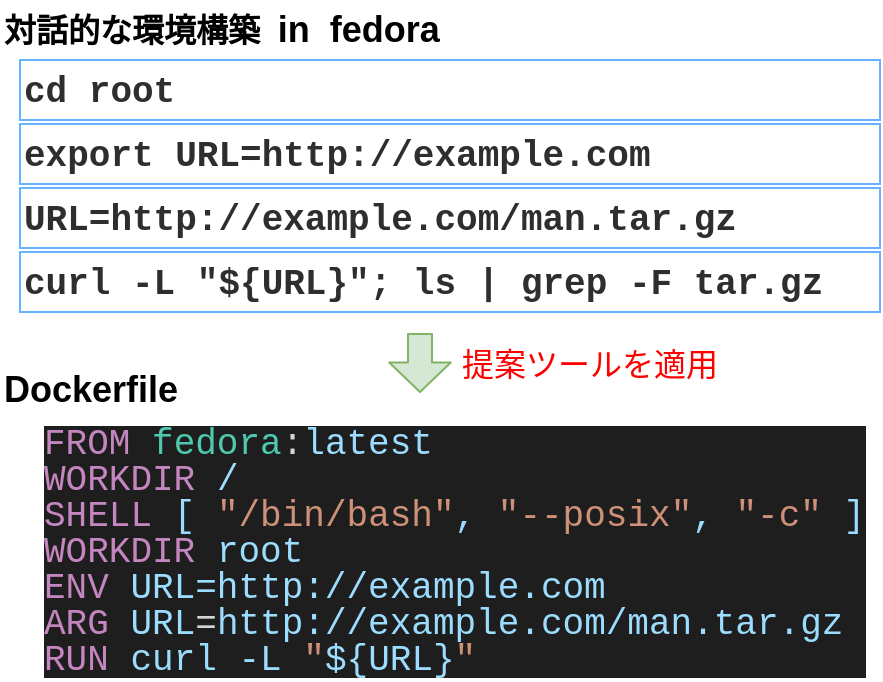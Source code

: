<mxfile>
    <diagram id="3tOAd-FZpRMhtWBeyw0o" name="ページ1">
        <mxGraphModel dx="522" dy="569" grid="1" gridSize="10" guides="1" tooltips="1" connect="1" arrows="1" fold="1" page="1" pageScale="1" pageWidth="583" pageHeight="413" math="0" shadow="0">
            <root>
                <mxCell id="0"/>
                <mxCell id="1" parent="0"/>
                <mxCell id="2" value="&lt;font style=&quot;&quot;&gt;&lt;b style=&quot;&quot;&gt;&lt;span style=&quot;font-size: 16px;&quot;&gt;対話的な環境構築&amp;nbsp; &lt;/span&gt;&lt;font style=&quot;font-size: 18px;&quot;&gt;in&amp;nbsp; fedora&lt;/font&gt;&lt;/b&gt;&lt;/font&gt;" style="text;html=1;strokeColor=none;fillColor=none;align=left;verticalAlign=middle;whiteSpace=wrap;rounded=0;" parent="1" vertex="1">
                    <mxGeometry x="10" y="10" width="220" height="30" as="geometry"/>
                </mxCell>
                <mxCell id="3" value="&lt;b style=&quot;&quot;&gt;&lt;font style=&quot;font-size: 18px;&quot;&gt;Dockerfile&lt;/font&gt;&lt;/b&gt;" style="text;html=1;strokeColor=none;fillColor=none;align=left;verticalAlign=middle;whiteSpace=wrap;rounded=0;" parent="1" vertex="1">
                    <mxGeometry x="10" y="190" width="90" height="30" as="geometry"/>
                </mxCell>
                <mxCell id="5" value="&lt;div style=&quot;font-family: Menlo, Monaco, &amp;quot;Courier New&amp;quot;, monospace; line-height: 18px;&quot;&gt;&lt;font color=&quot;#2e2e2e&quot; style=&quot;font-size: 18px;&quot;&gt;&lt;b&gt;cd root&lt;/b&gt;&lt;/font&gt;&lt;/div&gt;" style="text;html=1;strokeColor=#66B2FF;fillColor=none;align=left;verticalAlign=middle;whiteSpace=wrap;rounded=0;fontSize=18;" parent="1" vertex="1">
                    <mxGeometry x="20" y="40" width="430" height="30" as="geometry"/>
                </mxCell>
                <mxCell id="6" value="&lt;div style=&quot;font-family: Menlo, Monaco, &amp;quot;Courier New&amp;quot;, monospace; line-height: 18px;&quot;&gt;&lt;font color=&quot;#2e2e2e&quot; style=&quot;font-size: 18px;&quot;&gt;&lt;b&gt;export URL=http://example.com&lt;/b&gt;&lt;/font&gt;&lt;/div&gt;" style="text;html=1;strokeColor=#66B2FF;fillColor=none;align=left;verticalAlign=middle;whiteSpace=wrap;rounded=0;fontSize=18;" parent="1" vertex="1">
                    <mxGeometry x="20" y="72" width="430" height="30" as="geometry"/>
                </mxCell>
                <mxCell id="7" value="&lt;div style=&quot;font-family: Menlo, Monaco, &amp;quot;Courier New&amp;quot;, monospace; line-height: 18px;&quot;&gt;&lt;font color=&quot;#2e2e2e&quot; style=&quot;font-size: 18px;&quot;&gt;&lt;b&gt;URL=http://example.com/man.tar.gz&lt;/b&gt;&lt;/font&gt;&lt;/div&gt;" style="text;html=1;strokeColor=#66B2FF;fillColor=none;align=left;verticalAlign=middle;whiteSpace=wrap;rounded=0;fontSize=18;" parent="1" vertex="1">
                    <mxGeometry x="20" y="104" width="430" height="30" as="geometry"/>
                </mxCell>
                <mxCell id="10" value="&lt;div style=&quot;font-family: Menlo, Monaco, &amp;quot;Courier New&amp;quot;, monospace; line-height: 18px;&quot;&gt;&lt;font color=&quot;#2e2e2e&quot;&gt;&lt;b&gt;curl -L &quot;${URL}&quot;; ls | grep -F tar.gz&lt;/b&gt;&lt;/font&gt;&lt;/div&gt;" style="text;html=1;strokeColor=#66B2FF;fillColor=none;align=left;verticalAlign=middle;whiteSpace=wrap;rounded=0;fontSize=18;" parent="1" vertex="1">
                    <mxGeometry x="20" y="136" width="430" height="30" as="geometry"/>
                </mxCell>
                <mxCell id="15" value="" style="shape=flexArrow;endArrow=classic;html=1;fontSize=15;fontColor=#2E2E2E;fillColor=#d5e8d4;strokeColor=#82b366;width=12;endWidth=17.778;endSize=4.589;" parent="1" edge="1">
                    <mxGeometry width="50" height="50" relative="1" as="geometry">
                        <mxPoint x="220" y="176.5" as="sourcePoint"/>
                        <mxPoint x="220" y="206.5" as="targetPoint"/>
                    </mxGeometry>
                </mxCell>
                <mxCell id="17" value="&lt;font color=&quot;#ff0000&quot; style=&quot;font-size: 16px;&quot;&gt;提案ツールを適用&lt;/font&gt;" style="text;html=1;strokeColor=none;fillColor=none;align=center;verticalAlign=middle;whiteSpace=wrap;rounded=0;labelBackgroundColor=none;fontSize=18;fontColor=#2E2E2E;" parent="1" vertex="1">
                    <mxGeometry x="240" y="177" width="130" height="30" as="geometry"/>
                </mxCell>
                <mxCell id="21" value="&lt;div style=&quot;background-color: rgb(30, 30, 30); font-family: Menlo, Monaco, &amp;quot;Courier New&amp;quot;, monospace; line-height: 18px; font-size: 18px;&quot;&gt;&lt;div style=&quot;color: rgb(212, 212, 212);&quot;&gt;&lt;span style=&quot;color: #c586c0;&quot;&gt;FROM&lt;/span&gt; &lt;span style=&quot;color: #4ec9b0;&quot;&gt;fedora&lt;/span&gt;:&lt;span style=&quot;color: #9cdcfe;&quot;&gt;latest&lt;/span&gt;&lt;/div&gt;&lt;div style=&quot;color: rgb(212, 212, 212);&quot;&gt;&lt;span style=&quot;color: #c586c0;&quot;&gt;WORKDIR&lt;/span&gt; &lt;span style=&quot;color: #9cdcfe;&quot;&gt;/&lt;/span&gt;&lt;/div&gt;&lt;div style=&quot;color: rgb(212, 212, 212);&quot;&gt;&lt;span style=&quot;color: #c586c0;&quot;&gt;SHELL&lt;/span&gt; &lt;span style=&quot;color: #9cdcfe;&quot;&gt;[&lt;/span&gt; &lt;span style=&quot;color: #ce9178;&quot;&gt;&quot;/bin/bash&quot;&lt;/span&gt;&lt;span style=&quot;color: #9cdcfe;&quot;&gt;,&lt;/span&gt; &lt;span style=&quot;color: #ce9178;&quot;&gt;&quot;--posix&quot;&lt;/span&gt;&lt;span style=&quot;color: #9cdcfe;&quot;&gt;,&lt;/span&gt; &lt;span style=&quot;color: #ce9178;&quot;&gt;&quot;-c&quot;&lt;/span&gt; &lt;span style=&quot;color: #9cdcfe;&quot;&gt;]&lt;/span&gt;&lt;/div&gt;&lt;div style=&quot;color: rgb(212, 212, 212);&quot;&gt;&lt;span style=&quot;color: #c586c0;&quot;&gt;WORKDIR&lt;/span&gt; &lt;span style=&quot;color: #9cdcfe;&quot;&gt;root&lt;/span&gt;&lt;/div&gt;&lt;div style=&quot;&quot;&gt;&lt;span style=&quot;color: rgb(197, 134, 192);&quot;&gt;ENV&lt;/span&gt;&lt;font color=&quot;#d4d4d4&quot;&gt;&amp;nbsp;&lt;/font&gt;&lt;font color=&quot;#9cdcfe&quot;&gt;URL=http://example.com&lt;/font&gt;&lt;/div&gt;&lt;div style=&quot;color: rgb(212, 212, 212);&quot;&gt;&lt;span style=&quot;color: #c586c0;&quot;&gt;ARG&lt;/span&gt; &lt;span style=&quot;color: #9cdcfe;&quot;&gt;URL&lt;/span&gt;=&lt;span style=&quot;color: #9cdcfe;&quot;&gt;http://example.com/man.tar.gz&lt;/span&gt;&lt;/div&gt;&lt;div style=&quot;color: rgb(212, 212, 212);&quot;&gt;&lt;span style=&quot;color: #c586c0;&quot;&gt;RUN&lt;/span&gt; &lt;span style=&quot;color: #9cdcfe;&quot;&gt;curl&lt;/span&gt; &lt;span style=&quot;color: #9cdcfe;&quot;&gt;-L&lt;/span&gt; &lt;span style=&quot;color: #ce9178;&quot;&gt;&quot;&lt;/span&gt;&lt;span style=&quot;color: #9cdcfe;&quot;&gt;${URL}&lt;/span&gt;&lt;span style=&quot;color: #ce9178;&quot;&gt;&quot;&lt;/span&gt;&lt;/div&gt;&lt;/div&gt;" style="text;html=1;strokeColor=none;fillColor=none;align=left;verticalAlign=middle;whiteSpace=wrap;rounded=0;labelBackgroundColor=none;fontSize=14;fontColor=#000000;" parent="1" vertex="1">
                    <mxGeometry x="30" y="220" width="420" height="130" as="geometry"/>
                </mxCell>
            </root>
        </mxGraphModel>
    </diagram>
</mxfile>